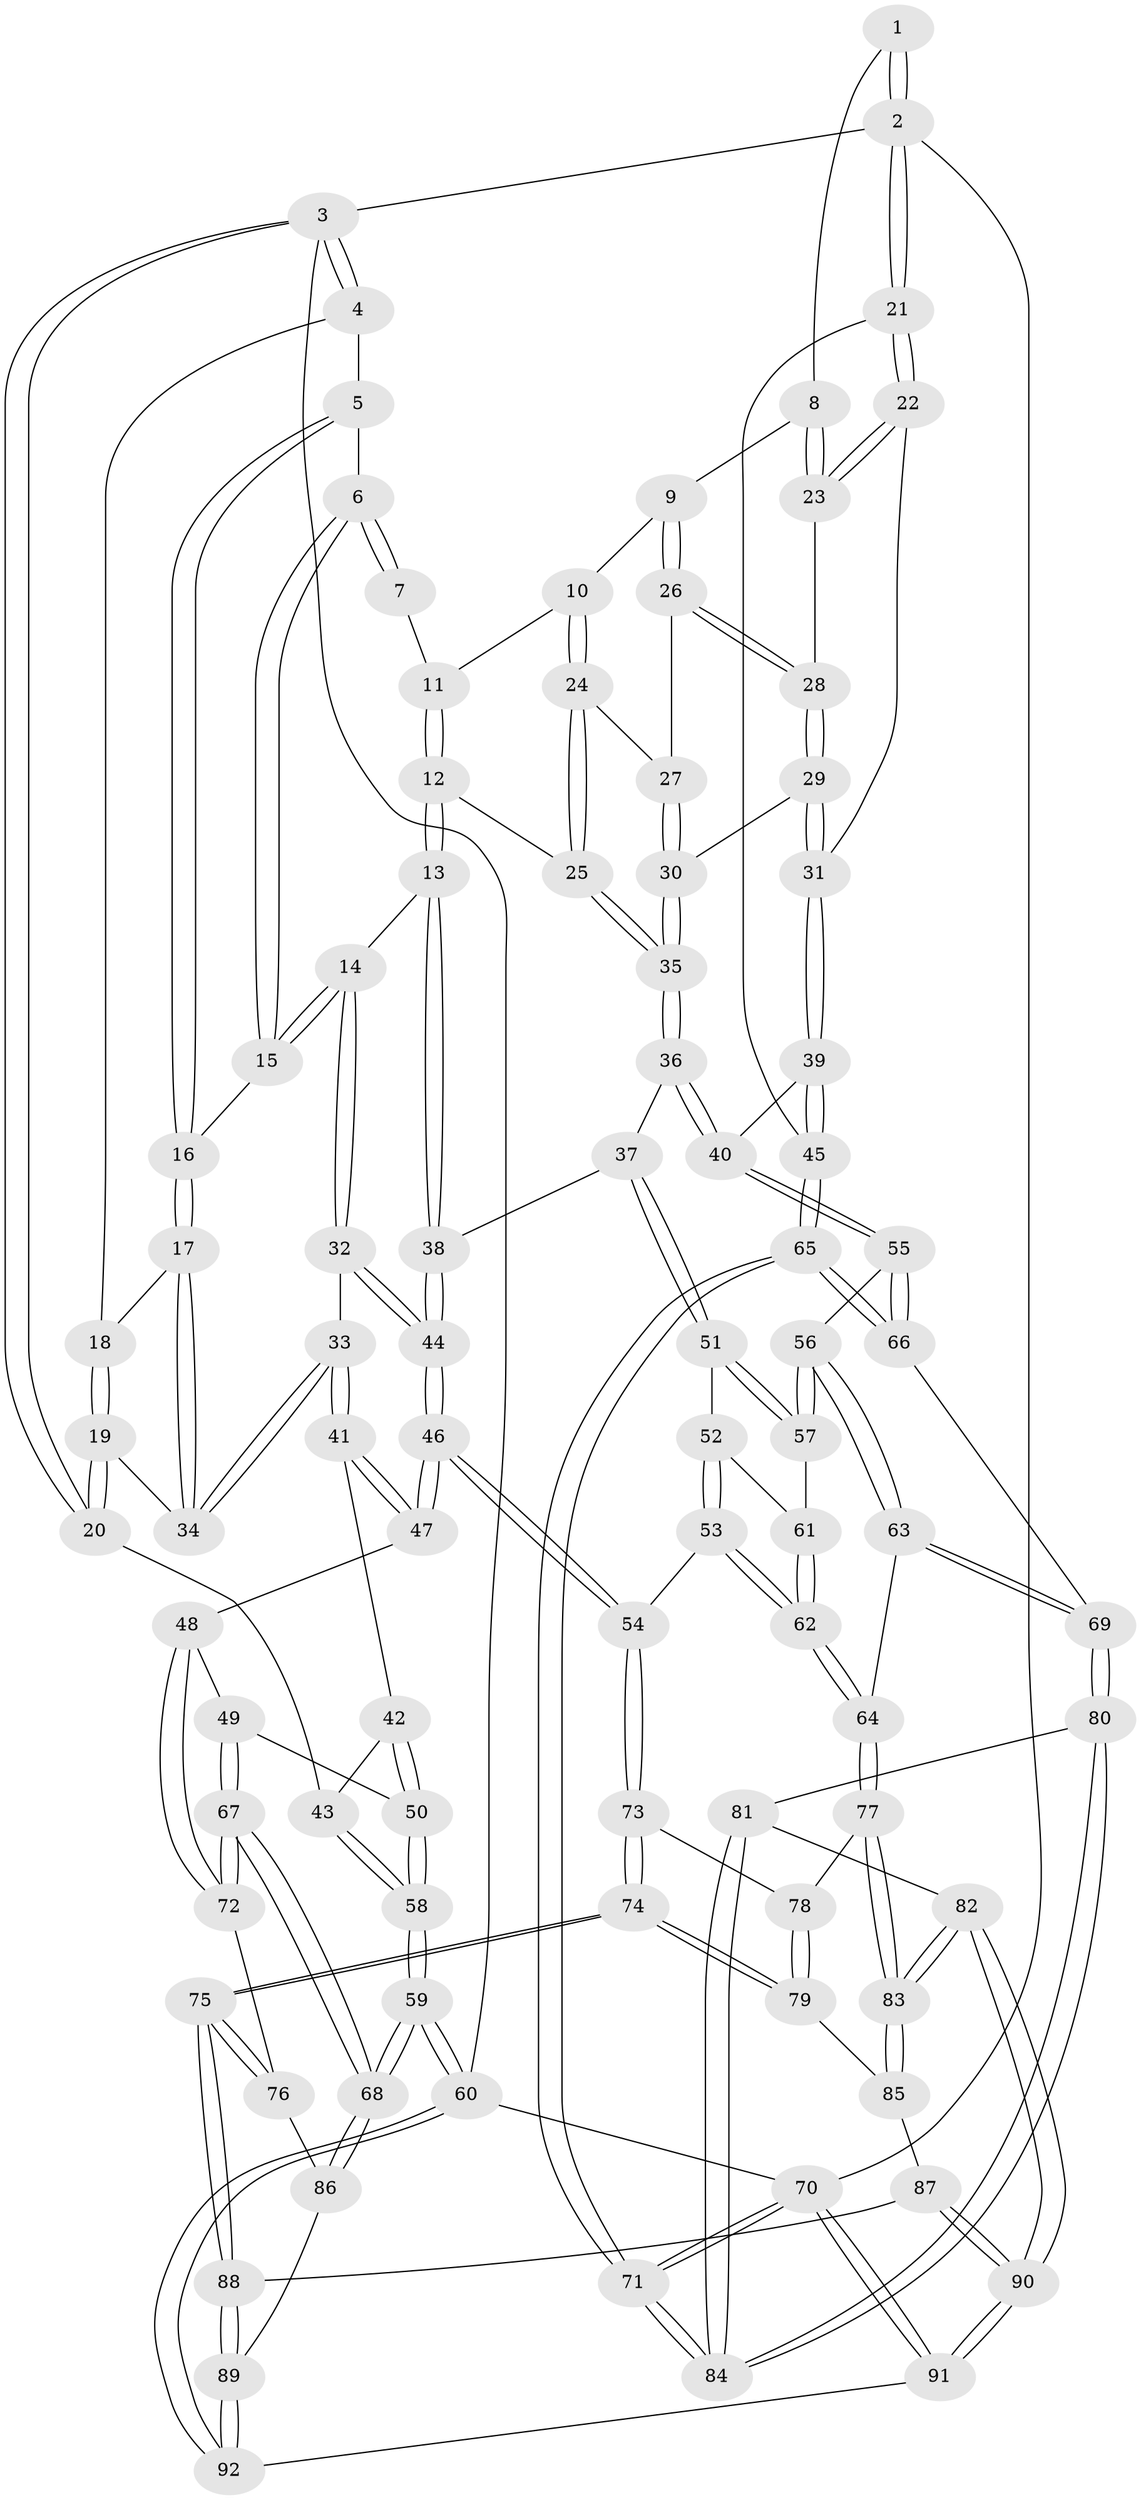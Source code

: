 // coarse degree distribution, {3: 0.6216216216216216, 4: 0.1891891891891892, 2: 0.10810810810810811, 5: 0.08108108108108109}
// Generated by graph-tools (version 1.1) at 2025/54/03/04/25 22:54:45]
// undirected, 92 vertices, 227 edges
graph export_dot {
  node [color=gray90,style=filled];
  1 [pos="+0.830372611804524+0"];
  2 [pos="+1+0"];
  3 [pos="+0+0"];
  4 [pos="+0+0"];
  5 [pos="+0.15600983853977657+0"];
  6 [pos="+0.4060534876342832+0"];
  7 [pos="+0.5750319845634847+0"];
  8 [pos="+0.8230864560881002+0.04475499755894265"];
  9 [pos="+0.7961523742352288+0.08324775442049509"];
  10 [pos="+0.6722842449275297+0.09994363455030758"];
  11 [pos="+0.5820956125680595+0"];
  12 [pos="+0.5427132308385312+0.2096748395118279"];
  13 [pos="+0.5306305058712647+0.2182447767734756"];
  14 [pos="+0.4490900188029826+0.2297875186543309"];
  15 [pos="+0.3799033095746511+0"];
  16 [pos="+0.19877776234887992+0.14903239846327826"];
  17 [pos="+0.19183786307755996+0.16142243180156293"];
  18 [pos="+0.02811452938069181+0"];
  19 [pos="+0.10253068177682448+0.19319779350659433"];
  20 [pos="+0+0.16495917386233036"];
  21 [pos="+1+0.07863289472360274"];
  22 [pos="+1+0.11316391291270803"];
  23 [pos="+0.9426605311393693+0.13388723792083235"];
  24 [pos="+0.6361931451384875+0.18001035433849422"];
  25 [pos="+0.6244389091304569+0.18812463496587656"];
  26 [pos="+0.7919851134247539+0.165999817812256"];
  27 [pos="+0.7638730765912967+0.19781904138699052"];
  28 [pos="+0.8834896971936135+0.20654026341273501"];
  29 [pos="+0.8906307641931946+0.28943942111397825"];
  30 [pos="+0.7746587052962165+0.2877954874279873"];
  31 [pos="+0.8992796369919582+0.2975453093043647"];
  32 [pos="+0.4266291686966627+0.25166316044087933"];
  33 [pos="+0.1914619019242378+0.2419696908957801"];
  34 [pos="+0.17553171657827787+0.2157509351052333"];
  35 [pos="+0.73626782570754+0.3274361359893483"];
  36 [pos="+0.7016019343261721+0.4177721552099601"];
  37 [pos="+0.6763186336554304+0.4269460877295812"];
  38 [pos="+0.6758503078057567+0.4267285336087302"];
  39 [pos="+0.9561873793892763+0.483135313464374"];
  40 [pos="+0.9295587492634572+0.4979404088879781"];
  41 [pos="+0.18262713350355508+0.2802697071594297"];
  42 [pos="+0.09707810522484189+0.36020030826515415"];
  43 [pos="+0+0.34107130699204563"];
  44 [pos="+0.43249877616104254+0.43799234144440463"];
  45 [pos="+1+0.47717576547617024"];
  46 [pos="+0.3470576413120216+0.5924508053706699"];
  47 [pos="+0.30522142135885094+0.5905247403739413"];
  48 [pos="+0.299204977490934+0.5927577752786778"];
  49 [pos="+0.14083561349463153+0.5643832377986903"];
  50 [pos="+0.06917962602913696+0.5125370261012487"];
  51 [pos="+0.6735435023152446+0.43952474317960294"];
  52 [pos="+0.6167932898437386+0.5642974549976274"];
  53 [pos="+0.4481486175139896+0.6059580990935869"];
  54 [pos="+0.35535912371309564+0.599610077568385"];
  55 [pos="+0.8821962316483957+0.5954631969012895"];
  56 [pos="+0.7620063564493172+0.6182110653959701"];
  57 [pos="+0.7519151375291511+0.6131575808355944"];
  58 [pos="+0+0.5057757612608098"];
  59 [pos="+0+0.9712687957674099"];
  60 [pos="+0+1"];
  61 [pos="+0.648212602595583+0.6104366933126439"];
  62 [pos="+0.6398734208131829+0.732181437359678"];
  63 [pos="+0.7179551871399407+0.7206731453675878"];
  64 [pos="+0.6423385146581927+0.7378976149750232"];
  65 [pos="+1+1"];
  66 [pos="+0.885458133301704+0.63143361186963"];
  67 [pos="+0+0.838253552916047"];
  68 [pos="+0+0.9685198047004492"];
  69 [pos="+0.8148484972724835+0.7668288629251075"];
  70 [pos="+1+1"];
  71 [pos="+1+1"];
  72 [pos="+0.20615663829953737+0.7369849733786177"];
  73 [pos="+0.35796499229763085+0.6068212467035735"];
  74 [pos="+0.37681841602857535+0.8447350970631727"];
  75 [pos="+0.3513804319113501+0.8897624062870473"];
  76 [pos="+0.22117462272858504+0.8338879168226"];
  77 [pos="+0.6220050981224527+0.794857350961238"];
  78 [pos="+0.5000767271910712+0.7613107448644915"];
  79 [pos="+0.4728924864405135+0.8520927449239918"];
  80 [pos="+0.8252833259902942+0.8124380816063523"];
  81 [pos="+0.6500270960470246+0.8619043707327054"];
  82 [pos="+0.6307057752536811+0.8617950290994711"];
  83 [pos="+0.6303753942303233+0.861136027393169"];
  84 [pos="+1+1"];
  85 [pos="+0.47858628371642226+0.8564855113029446"];
  86 [pos="+0.19525011303097872+0.8758076228524332"];
  87 [pos="+0.4820847024179872+0.9212928064683529"];
  88 [pos="+0.35022363470089896+0.9613676259865807"];
  89 [pos="+0.29793543760263996+1"];
  90 [pos="+0.603558796992911+1"];
  91 [pos="+0.6148798070287652+1"];
  92 [pos="+0.29374633237319303+1"];
  1 -- 2;
  1 -- 2;
  1 -- 8;
  2 -- 3;
  2 -- 21;
  2 -- 21;
  2 -- 70;
  3 -- 4;
  3 -- 4;
  3 -- 20;
  3 -- 20;
  3 -- 60;
  4 -- 5;
  4 -- 18;
  5 -- 6;
  5 -- 16;
  5 -- 16;
  6 -- 7;
  6 -- 7;
  6 -- 15;
  6 -- 15;
  7 -- 11;
  8 -- 9;
  8 -- 23;
  8 -- 23;
  9 -- 10;
  9 -- 26;
  9 -- 26;
  10 -- 11;
  10 -- 24;
  10 -- 24;
  11 -- 12;
  11 -- 12;
  12 -- 13;
  12 -- 13;
  12 -- 25;
  13 -- 14;
  13 -- 38;
  13 -- 38;
  14 -- 15;
  14 -- 15;
  14 -- 32;
  14 -- 32;
  15 -- 16;
  16 -- 17;
  16 -- 17;
  17 -- 18;
  17 -- 34;
  17 -- 34;
  18 -- 19;
  18 -- 19;
  19 -- 20;
  19 -- 20;
  19 -- 34;
  20 -- 43;
  21 -- 22;
  21 -- 22;
  21 -- 45;
  22 -- 23;
  22 -- 23;
  22 -- 31;
  23 -- 28;
  24 -- 25;
  24 -- 25;
  24 -- 27;
  25 -- 35;
  25 -- 35;
  26 -- 27;
  26 -- 28;
  26 -- 28;
  27 -- 30;
  27 -- 30;
  28 -- 29;
  28 -- 29;
  29 -- 30;
  29 -- 31;
  29 -- 31;
  30 -- 35;
  30 -- 35;
  31 -- 39;
  31 -- 39;
  32 -- 33;
  32 -- 44;
  32 -- 44;
  33 -- 34;
  33 -- 34;
  33 -- 41;
  33 -- 41;
  35 -- 36;
  35 -- 36;
  36 -- 37;
  36 -- 40;
  36 -- 40;
  37 -- 38;
  37 -- 51;
  37 -- 51;
  38 -- 44;
  38 -- 44;
  39 -- 40;
  39 -- 45;
  39 -- 45;
  40 -- 55;
  40 -- 55;
  41 -- 42;
  41 -- 47;
  41 -- 47;
  42 -- 43;
  42 -- 50;
  42 -- 50;
  43 -- 58;
  43 -- 58;
  44 -- 46;
  44 -- 46;
  45 -- 65;
  45 -- 65;
  46 -- 47;
  46 -- 47;
  46 -- 54;
  46 -- 54;
  47 -- 48;
  48 -- 49;
  48 -- 72;
  48 -- 72;
  49 -- 50;
  49 -- 67;
  49 -- 67;
  50 -- 58;
  50 -- 58;
  51 -- 52;
  51 -- 57;
  51 -- 57;
  52 -- 53;
  52 -- 53;
  52 -- 61;
  53 -- 54;
  53 -- 62;
  53 -- 62;
  54 -- 73;
  54 -- 73;
  55 -- 56;
  55 -- 66;
  55 -- 66;
  56 -- 57;
  56 -- 57;
  56 -- 63;
  56 -- 63;
  57 -- 61;
  58 -- 59;
  58 -- 59;
  59 -- 60;
  59 -- 60;
  59 -- 68;
  59 -- 68;
  60 -- 92;
  60 -- 92;
  60 -- 70;
  61 -- 62;
  61 -- 62;
  62 -- 64;
  62 -- 64;
  63 -- 64;
  63 -- 69;
  63 -- 69;
  64 -- 77;
  64 -- 77;
  65 -- 66;
  65 -- 66;
  65 -- 71;
  65 -- 71;
  66 -- 69;
  67 -- 68;
  67 -- 68;
  67 -- 72;
  67 -- 72;
  68 -- 86;
  68 -- 86;
  69 -- 80;
  69 -- 80;
  70 -- 71;
  70 -- 71;
  70 -- 91;
  70 -- 91;
  71 -- 84;
  71 -- 84;
  72 -- 76;
  73 -- 74;
  73 -- 74;
  73 -- 78;
  74 -- 75;
  74 -- 75;
  74 -- 79;
  74 -- 79;
  75 -- 76;
  75 -- 76;
  75 -- 88;
  75 -- 88;
  76 -- 86;
  77 -- 78;
  77 -- 83;
  77 -- 83;
  78 -- 79;
  78 -- 79;
  79 -- 85;
  80 -- 81;
  80 -- 84;
  80 -- 84;
  81 -- 82;
  81 -- 84;
  81 -- 84;
  82 -- 83;
  82 -- 83;
  82 -- 90;
  82 -- 90;
  83 -- 85;
  83 -- 85;
  85 -- 87;
  86 -- 89;
  87 -- 88;
  87 -- 90;
  87 -- 90;
  88 -- 89;
  88 -- 89;
  89 -- 92;
  89 -- 92;
  90 -- 91;
  90 -- 91;
  91 -- 92;
}
